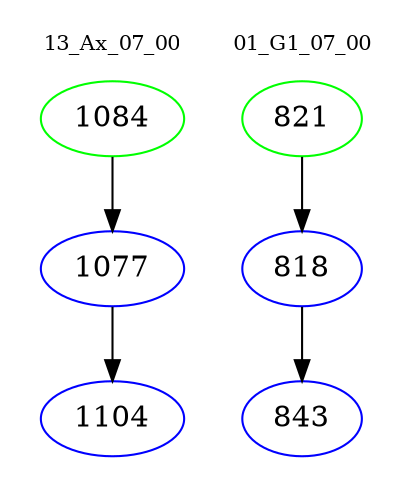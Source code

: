 digraph{
subgraph cluster_0 {
color = white
label = "13_Ax_07_00";
fontsize=10;
T0_1084 [label="1084", color="green"]
T0_1084 -> T0_1077 [color="black"]
T0_1077 [label="1077", color="blue"]
T0_1077 -> T0_1104 [color="black"]
T0_1104 [label="1104", color="blue"]
}
subgraph cluster_1 {
color = white
label = "01_G1_07_00";
fontsize=10;
T1_821 [label="821", color="green"]
T1_821 -> T1_818 [color="black"]
T1_818 [label="818", color="blue"]
T1_818 -> T1_843 [color="black"]
T1_843 [label="843", color="blue"]
}
}
